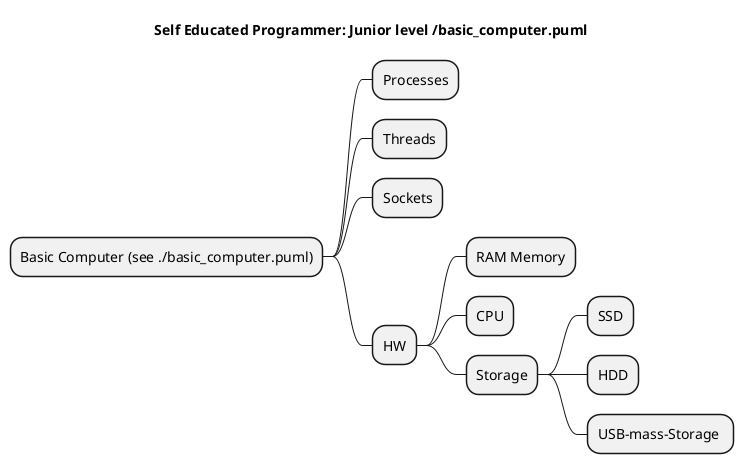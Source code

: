 @startmindmap
title Self Educated Programmer: Junior level /basic_computer.puml

* Basic Computer (see ./basic_computer.puml)
** Processes
** Threads
** Sockets
** HW
*** RAM Memory
*** CPU
*** Storage
**** SSD
**** HDD
**** USB-mass-Storage 

@endmindmap
